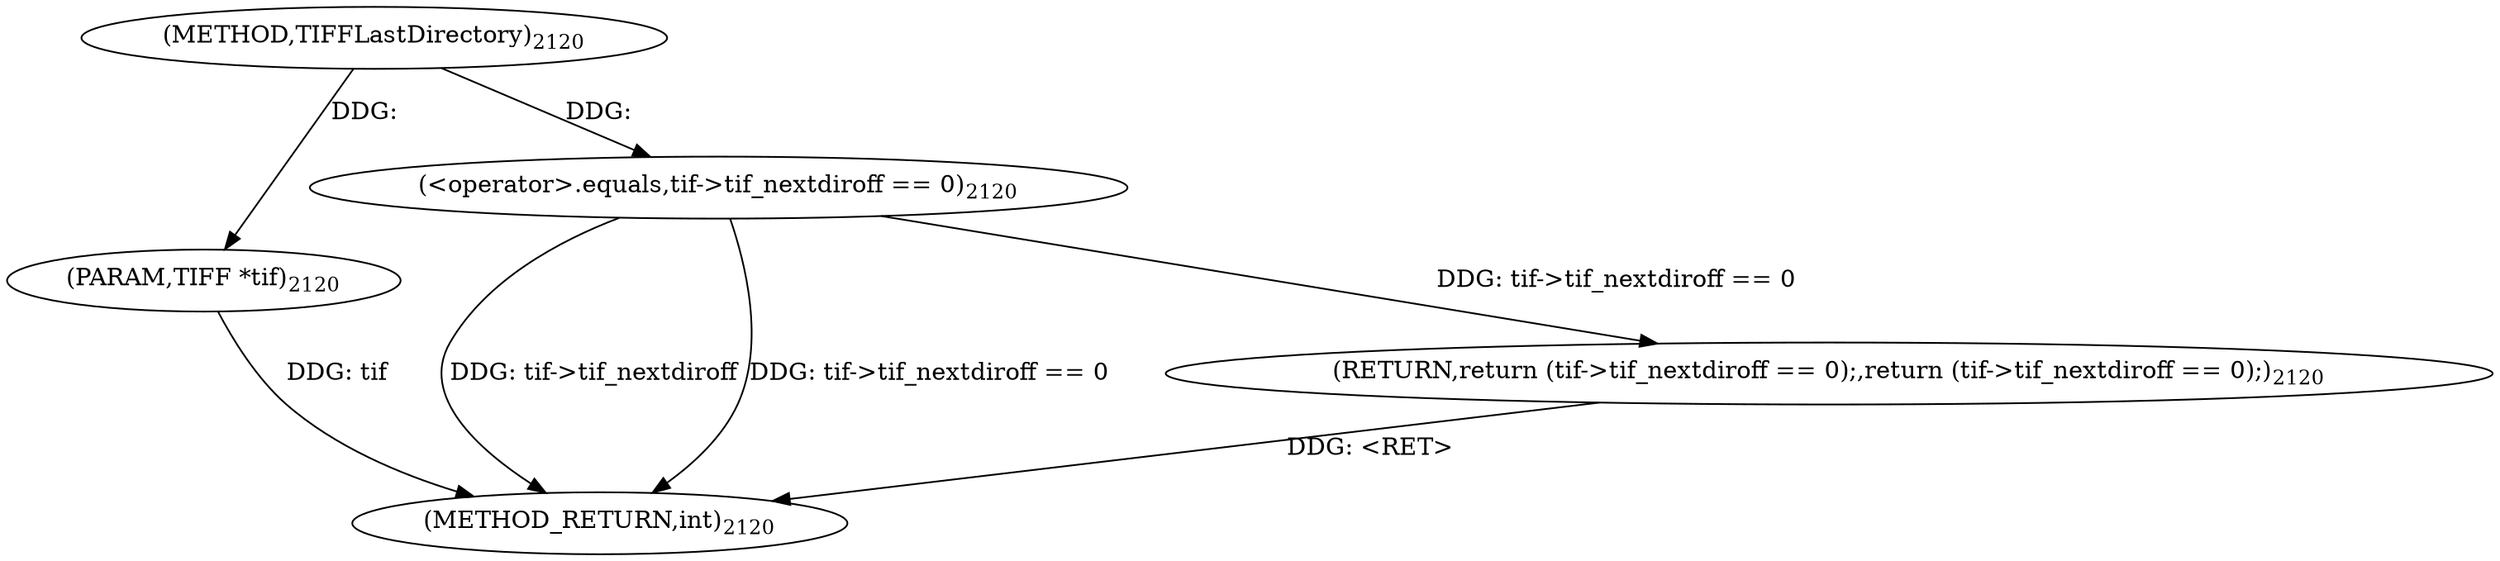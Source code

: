 digraph "TIFFLastDirectory" {  
"44844" [label = <(METHOD,TIFFLastDirectory)<SUB>2120</SUB>> ]
"44853" [label = <(METHOD_RETURN,int)<SUB>2120</SUB>> ]
"44845" [label = <(PARAM,TIFF *tif)<SUB>2120</SUB>> ]
"44847" [label = <(RETURN,return (tif-&gt;tif_nextdiroff == 0);,return (tif-&gt;tif_nextdiroff == 0);)<SUB>2120</SUB>> ]
"44848" [label = <(&lt;operator&gt;.equals,tif-&gt;tif_nextdiroff == 0)<SUB>2120</SUB>> ]
  "44847" -> "44853"  [ label = "DDG: &lt;RET&gt;"] 
  "44845" -> "44853"  [ label = "DDG: tif"] 
  "44848" -> "44853"  [ label = "DDG: tif-&gt;tif_nextdiroff"] 
  "44848" -> "44853"  [ label = "DDG: tif-&gt;tif_nextdiroff == 0"] 
  "44844" -> "44845"  [ label = "DDG: "] 
  "44848" -> "44847"  [ label = "DDG: tif-&gt;tif_nextdiroff == 0"] 
  "44844" -> "44848"  [ label = "DDG: "] 
}
